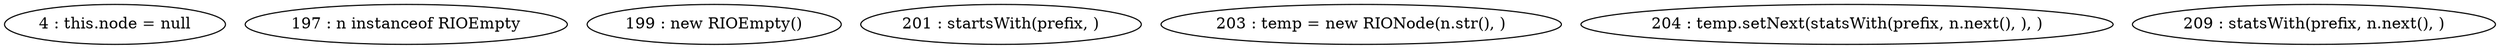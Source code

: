 digraph G {
"4 : this.node = null"
"197 : n instanceof RIOEmpty"
"199 : new RIOEmpty()"
"201 : startsWith(prefix, )"
"203 : temp = new RIONode(n.str(), )"
"204 : temp.setNext(statsWith(prefix, n.next(), ), )"
"209 : statsWith(prefix, n.next(), )"
}